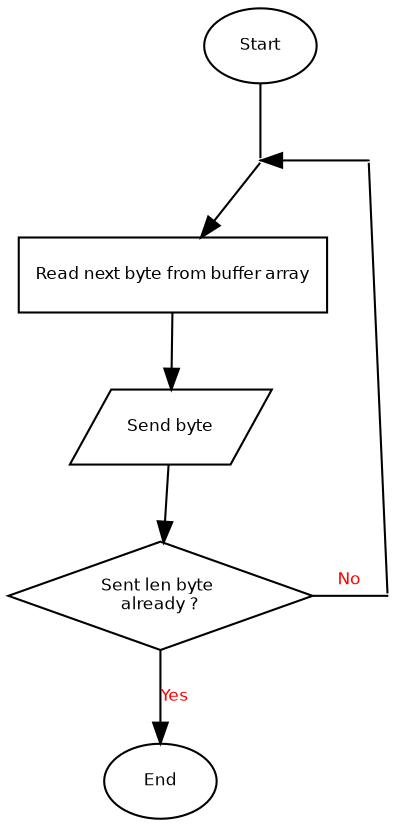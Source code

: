 digraph Flow_SendData {

 node [
         fontname = "Bitstream Vera Sans"
         fontsize = 8
         shape = "record"
     ]

 edge [
         fontname = "Bitstream Vera Sans"
         fontsize = 8
         fontcolor = "Red"
     ]

// all blocks
start [label="Start", shape="oval"];
read_next [label="Read next byte from buffer array", shape="box"]
send_byte [label="Send byte", shape="parallelogram"]
check_len [label="Sent len byte \nalready ?", shape="diamond"]
end [label="End", shape="oval"];

// relations
/* start -> read_next; */
d0 [width=0, shape="point", label="."];
start -> d0 [arrowhead=none]
d0 -> read_next
read_next -> send_byte;
send_byte -> check_len;
/* check_len -> read_next [label="No", constraint=false, tailport=e, headport=e]; */
d1 [width=0, shape="point", label="."];
d2 [width=0, shape="point", label="."];
d1 -> d2 [dir=back, arrowtail=none]
{rank=same; d0 -> d1 [dir=back];}
{rank=same; check_len -> d2 [arrowhead=none, label="No"];}
check_len -> end [label="Yes"];

}

